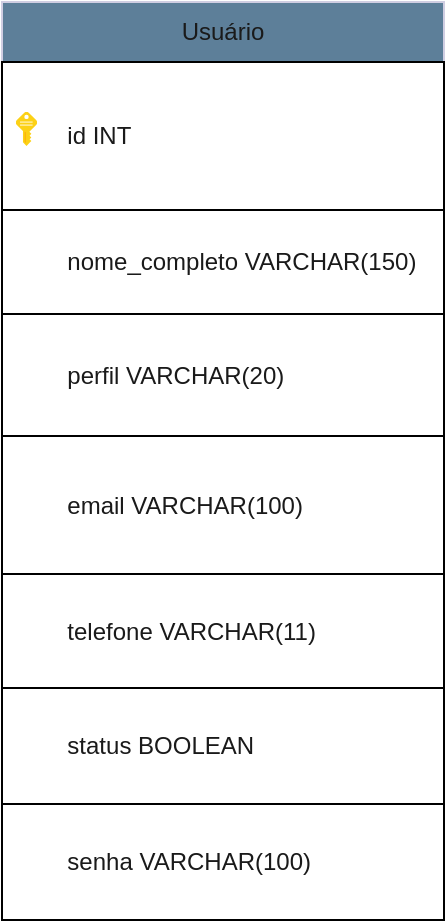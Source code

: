 <mxfile version="21.6.8" type="device">
  <diagram name="Página-1" id="BhZbfJDsAviER5rSzm83">
    <mxGraphModel dx="875" dy="518" grid="0" gridSize="10" guides="1" tooltips="1" connect="1" arrows="1" fold="1" page="0" pageScale="1" pageWidth="827" pageHeight="1169" background="#ffffff" math="0" shadow="0">
      <root>
        <mxCell id="0" />
        <mxCell id="1" parent="0" />
        <mxCell id="IoCL-cBjBnGf7bKeZ6bx-22" value="Usuário" style="swimlane;fontStyle=0;childLayout=stackLayout;horizontal=1;startSize=30;horizontalStack=0;resizeParent=1;resizeParentMax=0;resizeLast=0;collapsible=1;marginBottom=0;whiteSpace=wrap;html=1;strokeColor=#D0CEE2;fontColor=#1A1A1A;fillColor=#5D7F99;perimeterSpacing=2;" vertex="1" parent="1">
          <mxGeometry x="142" y="202" width="221" height="217" as="geometry">
            <mxRectangle x="142" y="202" width="76" height="30" as="alternateBounds" />
          </mxGeometry>
        </mxCell>
        <mxCell id="IoCL-cBjBnGf7bKeZ6bx-23" value="&lt;span style=&quot;white-space: pre;&quot;&gt;&#x9;&lt;/span&gt;id INT&amp;nbsp;" style="text;strokeColor=#000000;fillColor=none;align=left;verticalAlign=middle;spacingLeft=4;spacingRight=4;overflow=hidden;points=[[0,0.5],[1,0.5]];portConstraint=eastwest;rotatable=0;whiteSpace=wrap;html=1;fontColor=#1A1A1A;" vertex="1" parent="IoCL-cBjBnGf7bKeZ6bx-22">
          <mxGeometry y="30" width="221" height="74" as="geometry" />
        </mxCell>
        <mxCell id="IoCL-cBjBnGf7bKeZ6bx-24" value="&lt;span style=&quot;white-space: pre;&quot;&gt;&#x9;&lt;/span&gt;nome_completo VARCHAR(150)" style="text;strokeColor=#000000;fillColor=none;align=left;verticalAlign=middle;spacingLeft=4;spacingRight=4;overflow=hidden;points=[[0,0.5],[1,0.5]];portConstraint=eastwest;rotatable=0;whiteSpace=wrap;html=1;fontColor=#1A1A1A;" vertex="1" parent="IoCL-cBjBnGf7bKeZ6bx-22">
          <mxGeometry y="104" width="221" height="52" as="geometry" />
        </mxCell>
        <mxCell id="IoCL-cBjBnGf7bKeZ6bx-25" value="&lt;span style=&quot;white-space: pre;&quot;&gt;&#x9;&lt;/span&gt;perfil VARCHAR(20)" style="text;strokeColor=#000000;fillColor=none;align=left;verticalAlign=middle;spacingLeft=4;spacingRight=4;overflow=hidden;points=[[0,0.5],[1,0.5]];portConstraint=eastwest;rotatable=0;whiteSpace=wrap;html=1;fontColor=#1A1A1A;" vertex="1" parent="IoCL-cBjBnGf7bKeZ6bx-22">
          <mxGeometry y="156" width="221" height="61" as="geometry" />
        </mxCell>
        <mxCell id="IoCL-cBjBnGf7bKeZ6bx-32" value="&lt;span style=&quot;white-space: pre;&quot;&gt;&#x9;&lt;/span&gt;email VARCHAR(100)" style="text;strokeColor=#000000;fillColor=none;align=left;verticalAlign=middle;spacingLeft=4;spacingRight=4;overflow=hidden;points=[[0,0.5],[1,0.5]];portConstraint=eastwest;rotatable=0;whiteSpace=wrap;html=1;fontColor=#1A1A1A;" vertex="1" parent="1">
          <mxGeometry x="142" y="419" width="221" height="69" as="geometry" />
        </mxCell>
        <mxCell id="IoCL-cBjBnGf7bKeZ6bx-33" value="&lt;span style=&quot;white-space: pre;&quot;&gt;&#x9;&lt;/span&gt;telefone VARCHAR(11)" style="text;strokeColor=#000000;fillColor=none;align=left;verticalAlign=middle;spacingLeft=4;spacingRight=4;overflow=hidden;points=[[0,0.5],[1,0.5]];portConstraint=eastwest;rotatable=0;whiteSpace=wrap;html=1;fontColor=#1A1A1A;" vertex="1" parent="1">
          <mxGeometry x="142" y="488" width="221" height="57" as="geometry" />
        </mxCell>
        <mxCell id="IoCL-cBjBnGf7bKeZ6bx-34" value="&lt;span style=&quot;white-space: pre;&quot;&gt;&#x9;&lt;/span&gt;status BOOLEAN" style="text;strokeColor=#000000;fillColor=none;align=left;verticalAlign=middle;spacingLeft=4;spacingRight=4;overflow=hidden;points=[[0,0.5],[1,0.5]];portConstraint=eastwest;rotatable=0;whiteSpace=wrap;html=1;fontColor=#1A1A1A;" vertex="1" parent="1">
          <mxGeometry x="142" y="545" width="221" height="58" as="geometry" />
        </mxCell>
        <mxCell id="IoCL-cBjBnGf7bKeZ6bx-54" value="" style="image;sketch=0;aspect=fixed;html=1;points=[];align=center;fontSize=12;image=img/lib/mscae/Key.svg;strokeColor=#D0CEE2;fontColor=#1A1A1A;fillColor=#5D7F99;" vertex="1" parent="1">
          <mxGeometry x="149" y="257" width="10.5" height="16.94" as="geometry" />
        </mxCell>
        <mxCell id="IoCL-cBjBnGf7bKeZ6bx-55" value="&lt;span style=&quot;white-space: pre;&quot;&gt;&#x9;&lt;/span&gt;senha VARCHAR(100)" style="text;strokeColor=#000000;fillColor=none;align=left;verticalAlign=middle;spacingLeft=4;spacingRight=4;overflow=hidden;points=[[0,0.5],[1,0.5]];portConstraint=eastwest;rotatable=0;whiteSpace=wrap;html=1;fontColor=#1A1A1A;" vertex="1" parent="1">
          <mxGeometry x="142" y="603" width="221" height="58" as="geometry" />
        </mxCell>
      </root>
    </mxGraphModel>
  </diagram>
</mxfile>
